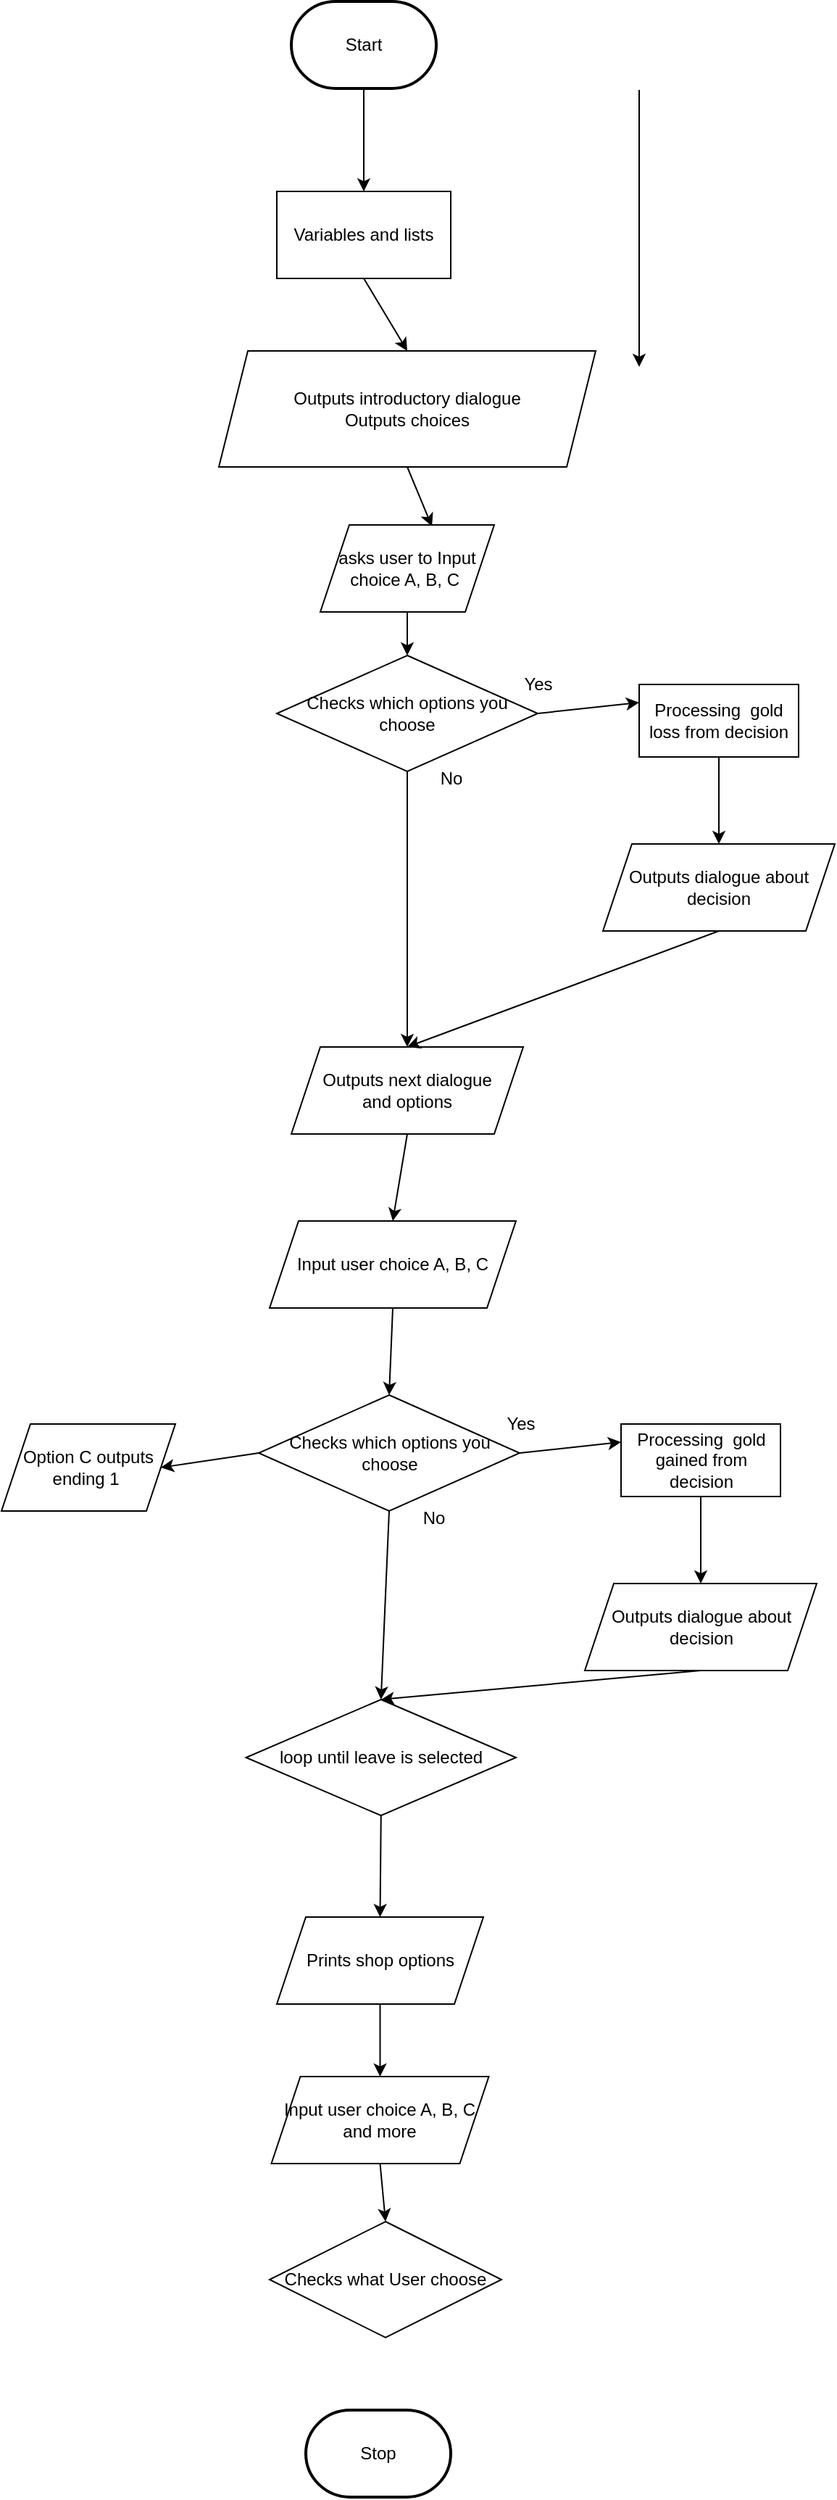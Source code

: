 <mxfile>
    <diagram id="HIP3nbAZw_EuaXWnEj3U" name="Page-1">
        <mxGraphModel dx="2568" dy="624" grid="1" gridSize="10" guides="1" tooltips="1" connect="1" arrows="1" fold="1" page="1" pageScale="1" pageWidth="850" pageHeight="1100" math="0" shadow="0">
            <root>
                <mxCell id="0"/>
                <mxCell id="1" parent="0"/>
                <mxCell id="2" value="Start" style="strokeWidth=2;html=1;shape=mxgraph.flowchart.terminator;whiteSpace=wrap;" parent="1" vertex="1">
                    <mxGeometry x="180" y="79" width="100" height="60" as="geometry"/>
                </mxCell>
                <mxCell id="3" value="Stop" style="strokeWidth=2;html=1;shape=mxgraph.flowchart.terminator;whiteSpace=wrap;" parent="1" vertex="1">
                    <mxGeometry x="190" y="1740" width="100" height="60" as="geometry"/>
                </mxCell>
                <mxCell id="6" style="html=1;rounded=0;exitX=0.5;exitY=1;exitDx=0;exitDy=0;entryX=0.5;entryY=0;entryDx=0;entryDy=0;" edge="1" parent="1" source="7" target="10">
                    <mxGeometry relative="1" as="geometry">
                        <mxPoint x="350" y="320" as="sourcePoint"/>
                        <mxPoint x="350" y="511" as="targetPoint"/>
                    </mxGeometry>
                </mxCell>
                <mxCell id="7" value="Variables and lists" style="rounded=0;whiteSpace=wrap;html=1;" vertex="1" parent="1">
                    <mxGeometry x="170" y="210" width="120" height="60" as="geometry"/>
                </mxCell>
                <mxCell id="8" style="html=1;rounded=0;exitX=0.5;exitY=1;exitDx=0;exitDy=0;exitPerimeter=0;entryX=0.5;entryY=0;entryDx=0;entryDy=0;" edge="1" parent="1" source="2" target="7">
                    <mxGeometry relative="1" as="geometry">
                        <mxPoint x="420" y="140" as="sourcePoint"/>
                        <mxPoint x="420" y="331" as="targetPoint"/>
                    </mxGeometry>
                </mxCell>
                <mxCell id="9" style="html=1;rounded=0;" edge="1" parent="1">
                    <mxGeometry relative="1" as="geometry">
                        <mxPoint x="420" y="140" as="sourcePoint"/>
                        <mxPoint x="420" y="331" as="targetPoint"/>
                    </mxGeometry>
                </mxCell>
                <mxCell id="10" value="Outputs introductory dialogue&lt;br&gt;Outputs choices" style="shape=parallelogram;perimeter=parallelogramPerimeter;whiteSpace=wrap;html=1;fixedSize=1;" vertex="1" parent="1">
                    <mxGeometry x="130" y="320" width="260" height="80" as="geometry"/>
                </mxCell>
                <mxCell id="21" style="edgeStyle=none;html=1;exitX=0.5;exitY=1;exitDx=0;exitDy=0;entryX=0.5;entryY=0;entryDx=0;entryDy=0;" edge="1" parent="1" source="11" target="12">
                    <mxGeometry relative="1" as="geometry">
                        <mxPoint x="260" y="790" as="targetPoint"/>
                    </mxGeometry>
                </mxCell>
                <mxCell id="11" value="Checks which options you choose" style="rhombus;whiteSpace=wrap;html=1;" vertex="1" parent="1">
                    <mxGeometry x="170" y="530" width="180" height="80" as="geometry"/>
                </mxCell>
                <mxCell id="25" style="edgeStyle=none;html=1;exitX=0.5;exitY=1;exitDx=0;exitDy=0;entryX=0.5;entryY=0;entryDx=0;entryDy=0;" edge="1" parent="1" source="12" target="24">
                    <mxGeometry relative="1" as="geometry"/>
                </mxCell>
                <mxCell id="12" value="Outputs next dialogue&lt;br&gt;and options" style="shape=parallelogram;perimeter=parallelogramPerimeter;whiteSpace=wrap;html=1;fixedSize=1;" vertex="1" parent="1">
                    <mxGeometry x="180" y="800" width="160" height="60" as="geometry"/>
                </mxCell>
                <mxCell id="13" value="No" style="text;html=1;align=center;verticalAlign=middle;resizable=0;points=[];autosize=1;strokeColor=none;fillColor=none;" vertex="1" parent="1">
                    <mxGeometry x="270" y="600" width="40" height="30" as="geometry"/>
                </mxCell>
                <mxCell id="14" value="Yes" style="text;html=1;align=center;verticalAlign=middle;resizable=0;points=[];autosize=1;strokeColor=none;fillColor=none;" vertex="1" parent="1">
                    <mxGeometry x="330" y="535" width="40" height="30" as="geometry"/>
                </mxCell>
                <mxCell id="15" style="html=1;rounded=0;exitX=0.5;exitY=1;exitDx=0;exitDy=0;entryX=0.642;entryY=0.017;entryDx=0;entryDy=0;entryPerimeter=0;" edge="1" parent="1" source="10" target="22">
                    <mxGeometry relative="1" as="geometry">
                        <mxPoint x="430" y="150" as="sourcePoint"/>
                        <mxPoint x="430" y="341" as="targetPoint"/>
                    </mxGeometry>
                </mxCell>
                <mxCell id="16" value="Processing&amp;nbsp; gold loss from decision" style="rounded=0;whiteSpace=wrap;html=1;" vertex="1" parent="1">
                    <mxGeometry x="420" y="550" width="110" height="50" as="geometry"/>
                </mxCell>
                <mxCell id="17" value="Outputs dialogue about decision" style="shape=parallelogram;perimeter=parallelogramPerimeter;whiteSpace=wrap;html=1;fixedSize=1;" vertex="1" parent="1">
                    <mxGeometry x="395" y="660" width="160" height="60" as="geometry"/>
                </mxCell>
                <mxCell id="18" style="html=1;rounded=0;exitX=1;exitY=0.5;exitDx=0;exitDy=0;entryX=0;entryY=0.25;entryDx=0;entryDy=0;" edge="1" parent="1" source="11" target="16">
                    <mxGeometry relative="1" as="geometry">
                        <mxPoint x="270" y="450" as="sourcePoint"/>
                        <mxPoint x="270" y="540" as="targetPoint"/>
                    </mxGeometry>
                </mxCell>
                <mxCell id="19" style="html=1;rounded=0;entryX=0.5;entryY=0;entryDx=0;entryDy=0;exitX=0.5;exitY=1;exitDx=0;exitDy=0;" edge="1" parent="1" source="16" target="17">
                    <mxGeometry relative="1" as="geometry">
                        <mxPoint x="460" y="620" as="sourcePoint"/>
                        <mxPoint x="430" y="572.5" as="targetPoint"/>
                    </mxGeometry>
                </mxCell>
                <mxCell id="20" style="html=1;rounded=0;entryX=0.5;entryY=0;entryDx=0;entryDy=0;exitX=0.5;exitY=1;exitDx=0;exitDy=0;" edge="1" parent="1" source="17" target="12">
                    <mxGeometry relative="1" as="geometry">
                        <mxPoint x="485" y="610" as="sourcePoint"/>
                        <mxPoint x="485" y="670" as="targetPoint"/>
                    </mxGeometry>
                </mxCell>
                <mxCell id="23" style="edgeStyle=none;html=1;exitX=0.5;exitY=1;exitDx=0;exitDy=0;entryX=0.5;entryY=0;entryDx=0;entryDy=0;" edge="1" parent="1" source="22" target="11">
                    <mxGeometry relative="1" as="geometry"/>
                </mxCell>
                <mxCell id="22" value="asks user to Input choice A, B, C&amp;nbsp;" style="shape=parallelogram;perimeter=parallelogramPerimeter;whiteSpace=wrap;html=1;fixedSize=1;" vertex="1" parent="1">
                    <mxGeometry x="200" y="440" width="120" height="60" as="geometry"/>
                </mxCell>
                <mxCell id="33" style="edgeStyle=none;html=1;exitX=0.5;exitY=1;exitDx=0;exitDy=0;entryX=0.5;entryY=0;entryDx=0;entryDy=0;" edge="1" parent="1" source="24" target="26">
                    <mxGeometry relative="1" as="geometry"/>
                </mxCell>
                <mxCell id="24" value="Input user choice A, B, C" style="shape=parallelogram;perimeter=parallelogramPerimeter;whiteSpace=wrap;html=1;fixedSize=1;" vertex="1" parent="1">
                    <mxGeometry x="165" y="920" width="170" height="60" as="geometry"/>
                </mxCell>
                <mxCell id="35" style="edgeStyle=none;html=1;exitX=0;exitY=0.5;exitDx=0;exitDy=0;entryX=1;entryY=0.5;entryDx=0;entryDy=0;" edge="1" parent="1" source="26" target="34">
                    <mxGeometry relative="1" as="geometry"/>
                </mxCell>
                <mxCell id="37" style="edgeStyle=none;html=1;exitX=0.5;exitY=1;exitDx=0;exitDy=0;entryX=0.5;entryY=0;entryDx=0;entryDy=0;" edge="1" parent="1" source="26" target="40">
                    <mxGeometry relative="1" as="geometry">
                        <mxPoint x="110" y="1280" as="targetPoint"/>
                    </mxGeometry>
                </mxCell>
                <mxCell id="26" value="Checks which options you choose" style="rhombus;whiteSpace=wrap;html=1;" vertex="1" parent="1">
                    <mxGeometry x="157.5" y="1040" width="180" height="80" as="geometry"/>
                </mxCell>
                <mxCell id="27" value="No" style="text;html=1;align=center;verticalAlign=middle;resizable=0;points=[];autosize=1;strokeColor=none;fillColor=none;" vertex="1" parent="1">
                    <mxGeometry x="257.5" y="1110" width="40" height="30" as="geometry"/>
                </mxCell>
                <mxCell id="28" value="Yes" style="text;html=1;align=center;verticalAlign=middle;resizable=0;points=[];autosize=1;strokeColor=none;fillColor=none;" vertex="1" parent="1">
                    <mxGeometry x="317.5" y="1045" width="40" height="30" as="geometry"/>
                </mxCell>
                <mxCell id="29" value="Processing&amp;nbsp; gold gained from decision" style="rounded=0;whiteSpace=wrap;html=1;" vertex="1" parent="1">
                    <mxGeometry x="407.5" y="1060" width="110" height="50" as="geometry"/>
                </mxCell>
                <mxCell id="38" style="edgeStyle=none;html=1;exitX=0.5;exitY=1;exitDx=0;exitDy=0;entryX=0.5;entryY=0;entryDx=0;entryDy=0;" edge="1" parent="1" source="30" target="40">
                    <mxGeometry relative="1" as="geometry"/>
                </mxCell>
                <mxCell id="30" value="Outputs dialogue about decision" style="shape=parallelogram;perimeter=parallelogramPerimeter;whiteSpace=wrap;html=1;fixedSize=1;" vertex="1" parent="1">
                    <mxGeometry x="382.5" y="1170" width="160" height="60" as="geometry"/>
                </mxCell>
                <mxCell id="31" style="html=1;rounded=0;exitX=1;exitY=0.5;exitDx=0;exitDy=0;entryX=0;entryY=0.25;entryDx=0;entryDy=0;" edge="1" parent="1" source="26" target="29">
                    <mxGeometry relative="1" as="geometry">
                        <mxPoint x="257.5" y="960" as="sourcePoint"/>
                        <mxPoint x="257.5" y="1050" as="targetPoint"/>
                    </mxGeometry>
                </mxCell>
                <mxCell id="32" style="html=1;rounded=0;entryX=0.5;entryY=0;entryDx=0;entryDy=0;exitX=0.5;exitY=1;exitDx=0;exitDy=0;" edge="1" parent="1" source="29" target="30">
                    <mxGeometry relative="1" as="geometry">
                        <mxPoint x="447.5" y="1130" as="sourcePoint"/>
                        <mxPoint x="417.5" y="1082.5" as="targetPoint"/>
                    </mxGeometry>
                </mxCell>
                <mxCell id="34" value="Option C outputs ending 1&amp;nbsp;" style="shape=parallelogram;perimeter=parallelogramPerimeter;whiteSpace=wrap;html=1;fixedSize=1;" vertex="1" parent="1">
                    <mxGeometry x="-20" y="1060" width="120" height="60" as="geometry"/>
                </mxCell>
                <mxCell id="44" style="edgeStyle=none;html=1;exitX=0.5;exitY=1;exitDx=0;exitDy=0;entryX=0.5;entryY=0;entryDx=0;entryDy=0;" edge="1" parent="1" source="36" target="41">
                    <mxGeometry relative="1" as="geometry"/>
                </mxCell>
                <mxCell id="36" value="Prints shop options" style="shape=parallelogram;perimeter=parallelogramPerimeter;whiteSpace=wrap;html=1;fixedSize=1;" vertex="1" parent="1">
                    <mxGeometry x="170" y="1400" width="142.5" height="60" as="geometry"/>
                </mxCell>
                <mxCell id="43" style="edgeStyle=none;html=1;exitX=0.5;exitY=1;exitDx=0;exitDy=0;entryX=0.5;entryY=0;entryDx=0;entryDy=0;" edge="1" parent="1" source="40" target="36">
                    <mxGeometry relative="1" as="geometry"/>
                </mxCell>
                <mxCell id="40" value="loop until leave is selected" style="rhombus;whiteSpace=wrap;html=1;" vertex="1" parent="1">
                    <mxGeometry x="148.75" y="1250" width="186.25" height="80" as="geometry"/>
                </mxCell>
                <mxCell id="46" style="edgeStyle=none;html=1;exitX=0.5;exitY=1;exitDx=0;exitDy=0;entryX=0.5;entryY=0;entryDx=0;entryDy=0;" edge="1" parent="1" source="41" target="45">
                    <mxGeometry relative="1" as="geometry"/>
                </mxCell>
                <mxCell id="41" value="Input user choice A, B, C and more" style="shape=parallelogram;perimeter=parallelogramPerimeter;whiteSpace=wrap;html=1;fixedSize=1;" vertex="1" parent="1">
                    <mxGeometry x="166.25" y="1510" width="150" height="60" as="geometry"/>
                </mxCell>
                <mxCell id="45" value="Checks what User choose" style="rhombus;whiteSpace=wrap;html=1;" vertex="1" parent="1">
                    <mxGeometry x="165" y="1610" width="160" height="80" as="geometry"/>
                </mxCell>
            </root>
        </mxGraphModel>
    </diagram>
</mxfile>